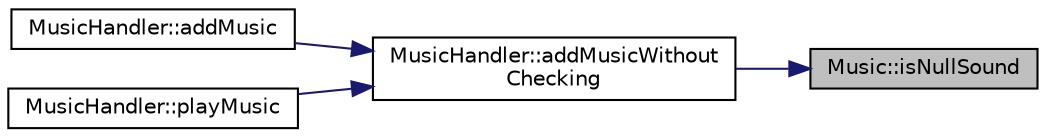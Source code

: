 digraph "Music::isNullSound"
{
 // INTERACTIVE_SVG=YES
 // LATEX_PDF_SIZE
  edge [fontname="Helvetica",fontsize="10",labelfontname="Helvetica",labelfontsize="10"];
  node [fontname="Helvetica",fontsize="10",shape=record];
  rankdir="RL";
  Node1 [label="Music::isNullSound",height=0.2,width=0.4,color="black", fillcolor="grey75", style="filled", fontcolor="black",tooltip=" "];
  Node1 -> Node2 [dir="back",color="midnightblue",fontsize="10",style="solid",fontname="Helvetica"];
  Node2 [label="MusicHandler::addMusicWithout\lChecking",height=0.2,width=0.4,color="black", fillcolor="white", style="filled",URL="$d7/d5a/class_music_handler.html#a230b49be0c066ca08e7c4c032e4add2d",tooltip=" "];
  Node2 -> Node3 [dir="back",color="midnightblue",fontsize="10",style="solid",fontname="Helvetica"];
  Node3 [label="MusicHandler::addMusic",height=0.2,width=0.4,color="black", fillcolor="white", style="filled",URL="$d7/d5a/class_music_handler.html#ae6573945b0a508648f8e360f2380b92f",tooltip=" "];
  Node2 -> Node4 [dir="back",color="midnightblue",fontsize="10",style="solid",fontname="Helvetica"];
  Node4 [label="MusicHandler::playMusic",height=0.2,width=0.4,color="black", fillcolor="white", style="filled",URL="$d7/d5a/class_music_handler.html#a078eebca6fb9f9ef1dbdc2481672bb41",tooltip=" "];
}
